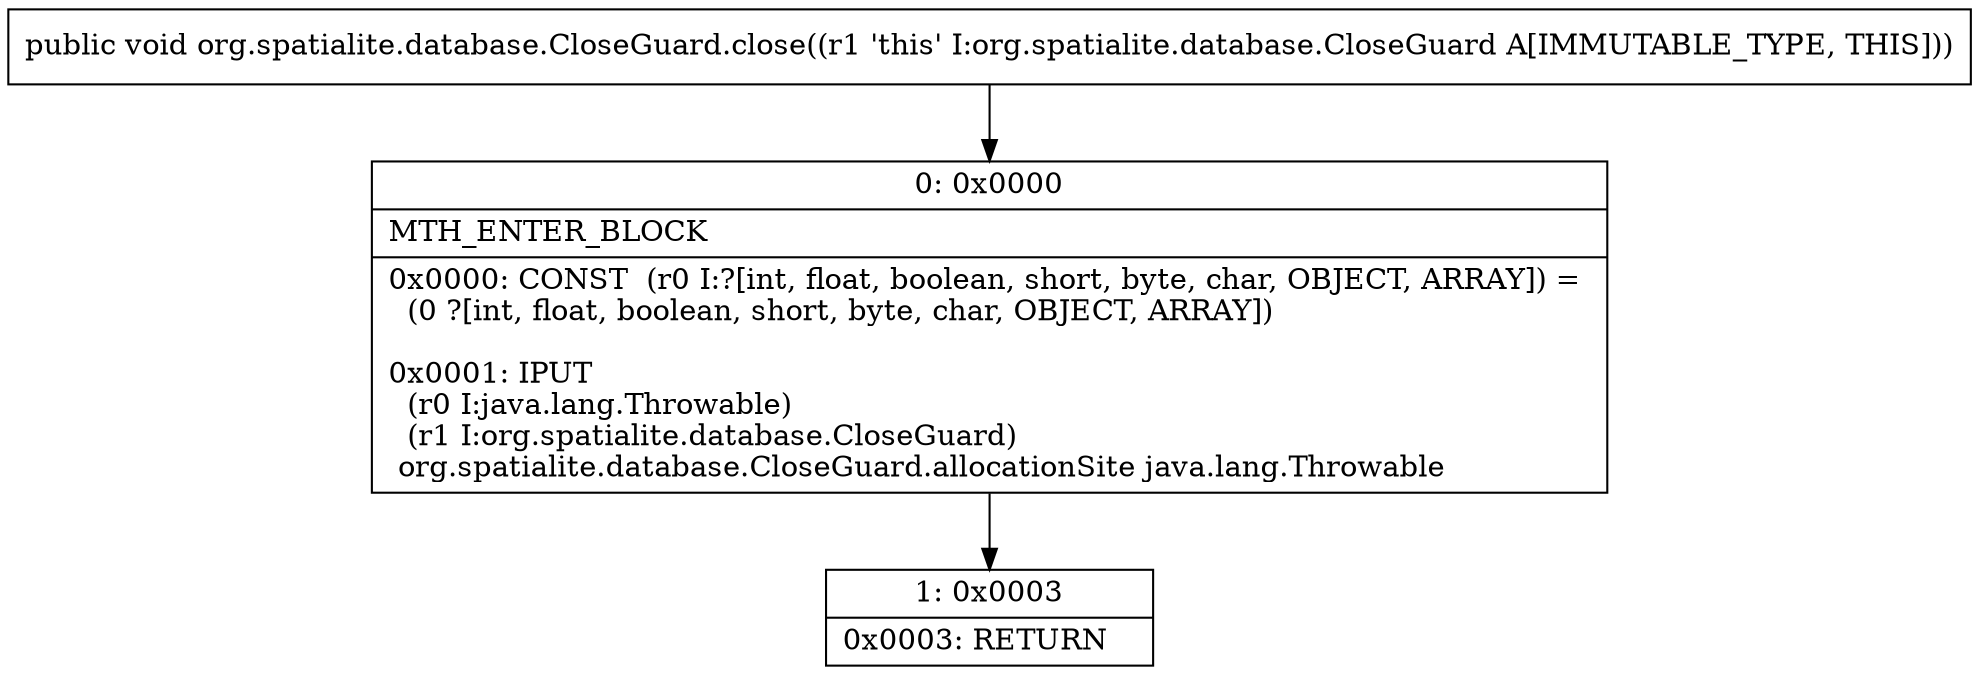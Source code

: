 digraph "CFG fororg.spatialite.database.CloseGuard.close()V" {
Node_0 [shape=record,label="{0\:\ 0x0000|MTH_ENTER_BLOCK\l|0x0000: CONST  (r0 I:?[int, float, boolean, short, byte, char, OBJECT, ARRAY]) = \l  (0 ?[int, float, boolean, short, byte, char, OBJECT, ARRAY])\l \l0x0001: IPUT  \l  (r0 I:java.lang.Throwable)\l  (r1 I:org.spatialite.database.CloseGuard)\l org.spatialite.database.CloseGuard.allocationSite java.lang.Throwable \l}"];
Node_1 [shape=record,label="{1\:\ 0x0003|0x0003: RETURN   \l}"];
MethodNode[shape=record,label="{public void org.spatialite.database.CloseGuard.close((r1 'this' I:org.spatialite.database.CloseGuard A[IMMUTABLE_TYPE, THIS])) }"];
MethodNode -> Node_0;
Node_0 -> Node_1;
}

